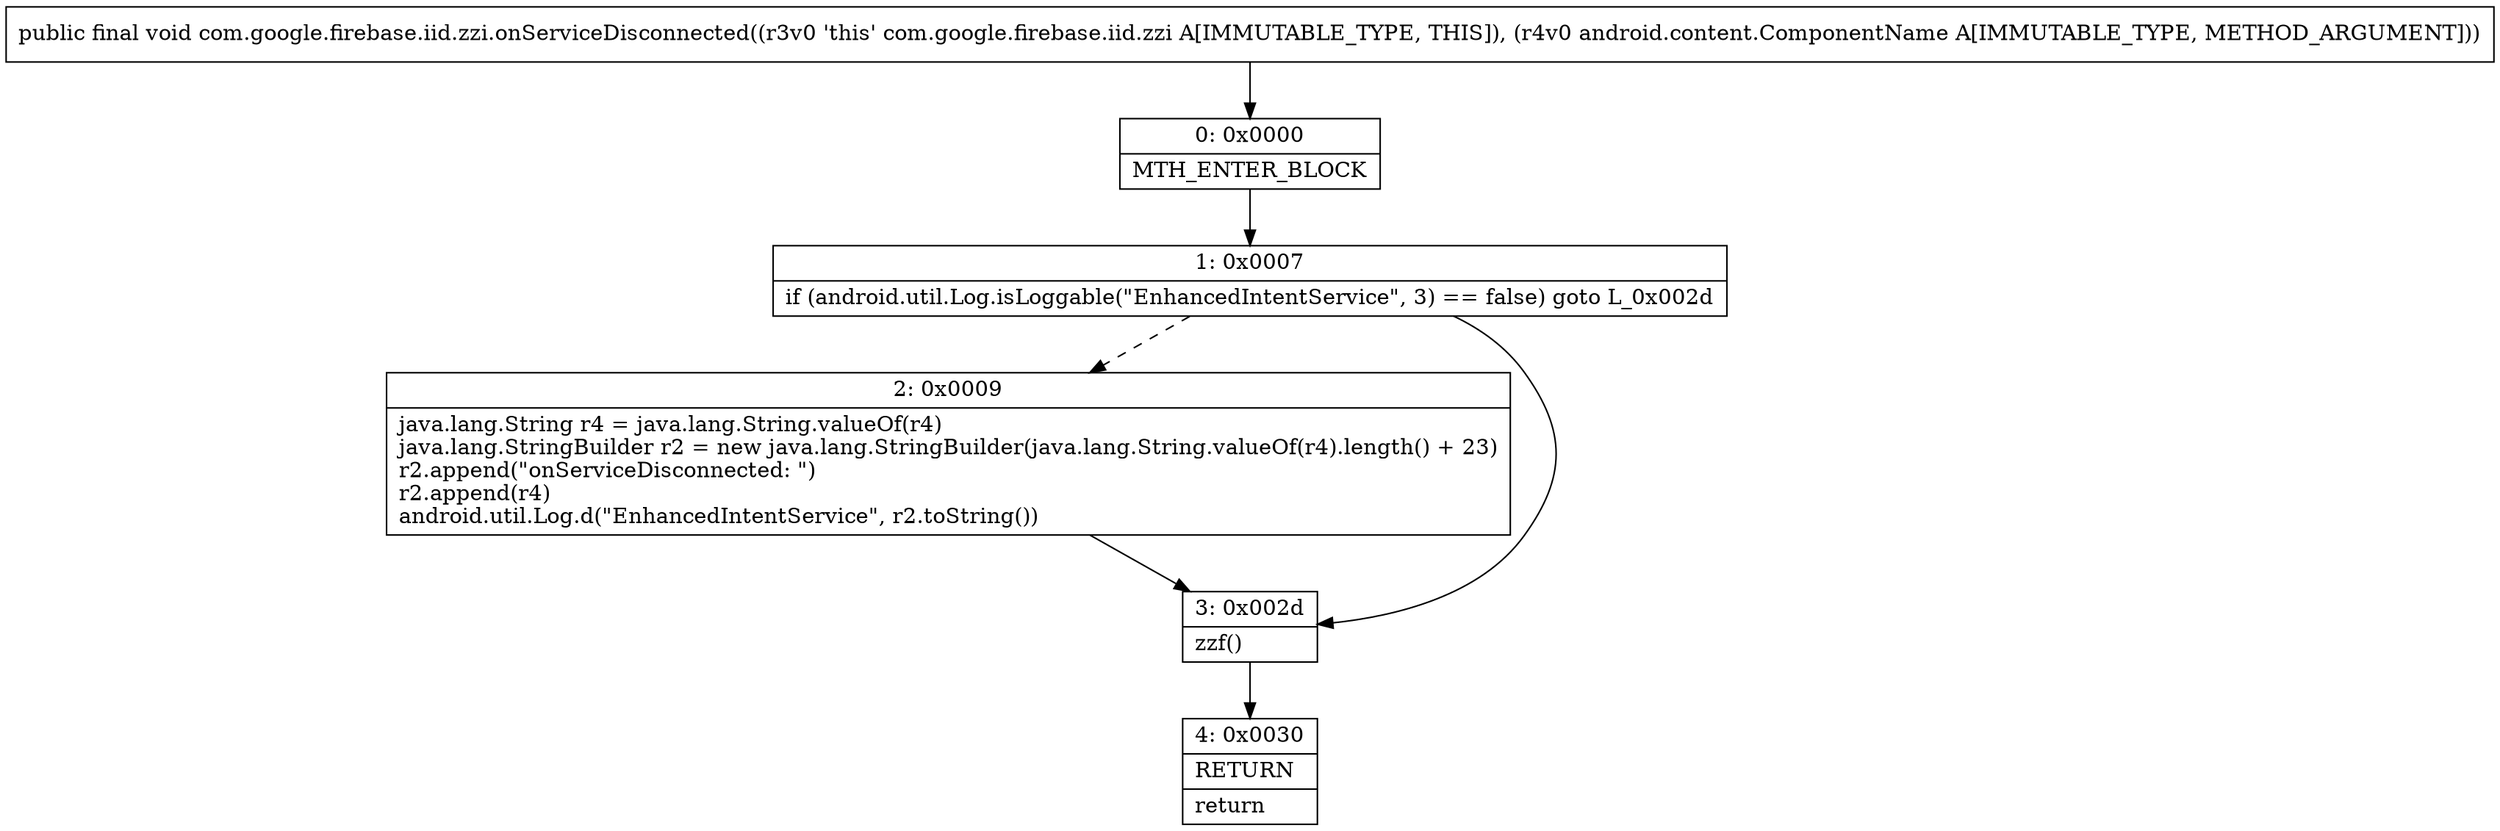 digraph "CFG forcom.google.firebase.iid.zzi.onServiceDisconnected(Landroid\/content\/ComponentName;)V" {
Node_0 [shape=record,label="{0\:\ 0x0000|MTH_ENTER_BLOCK\l}"];
Node_1 [shape=record,label="{1\:\ 0x0007|if (android.util.Log.isLoggable(\"EnhancedIntentService\", 3) == false) goto L_0x002d\l}"];
Node_2 [shape=record,label="{2\:\ 0x0009|java.lang.String r4 = java.lang.String.valueOf(r4)\ljava.lang.StringBuilder r2 = new java.lang.StringBuilder(java.lang.String.valueOf(r4).length() + 23)\lr2.append(\"onServiceDisconnected: \")\lr2.append(r4)\landroid.util.Log.d(\"EnhancedIntentService\", r2.toString())\l}"];
Node_3 [shape=record,label="{3\:\ 0x002d|zzf()\l}"];
Node_4 [shape=record,label="{4\:\ 0x0030|RETURN\l|return\l}"];
MethodNode[shape=record,label="{public final void com.google.firebase.iid.zzi.onServiceDisconnected((r3v0 'this' com.google.firebase.iid.zzi A[IMMUTABLE_TYPE, THIS]), (r4v0 android.content.ComponentName A[IMMUTABLE_TYPE, METHOD_ARGUMENT])) }"];
MethodNode -> Node_0;
Node_0 -> Node_1;
Node_1 -> Node_2[style=dashed];
Node_1 -> Node_3;
Node_2 -> Node_3;
Node_3 -> Node_4;
}

